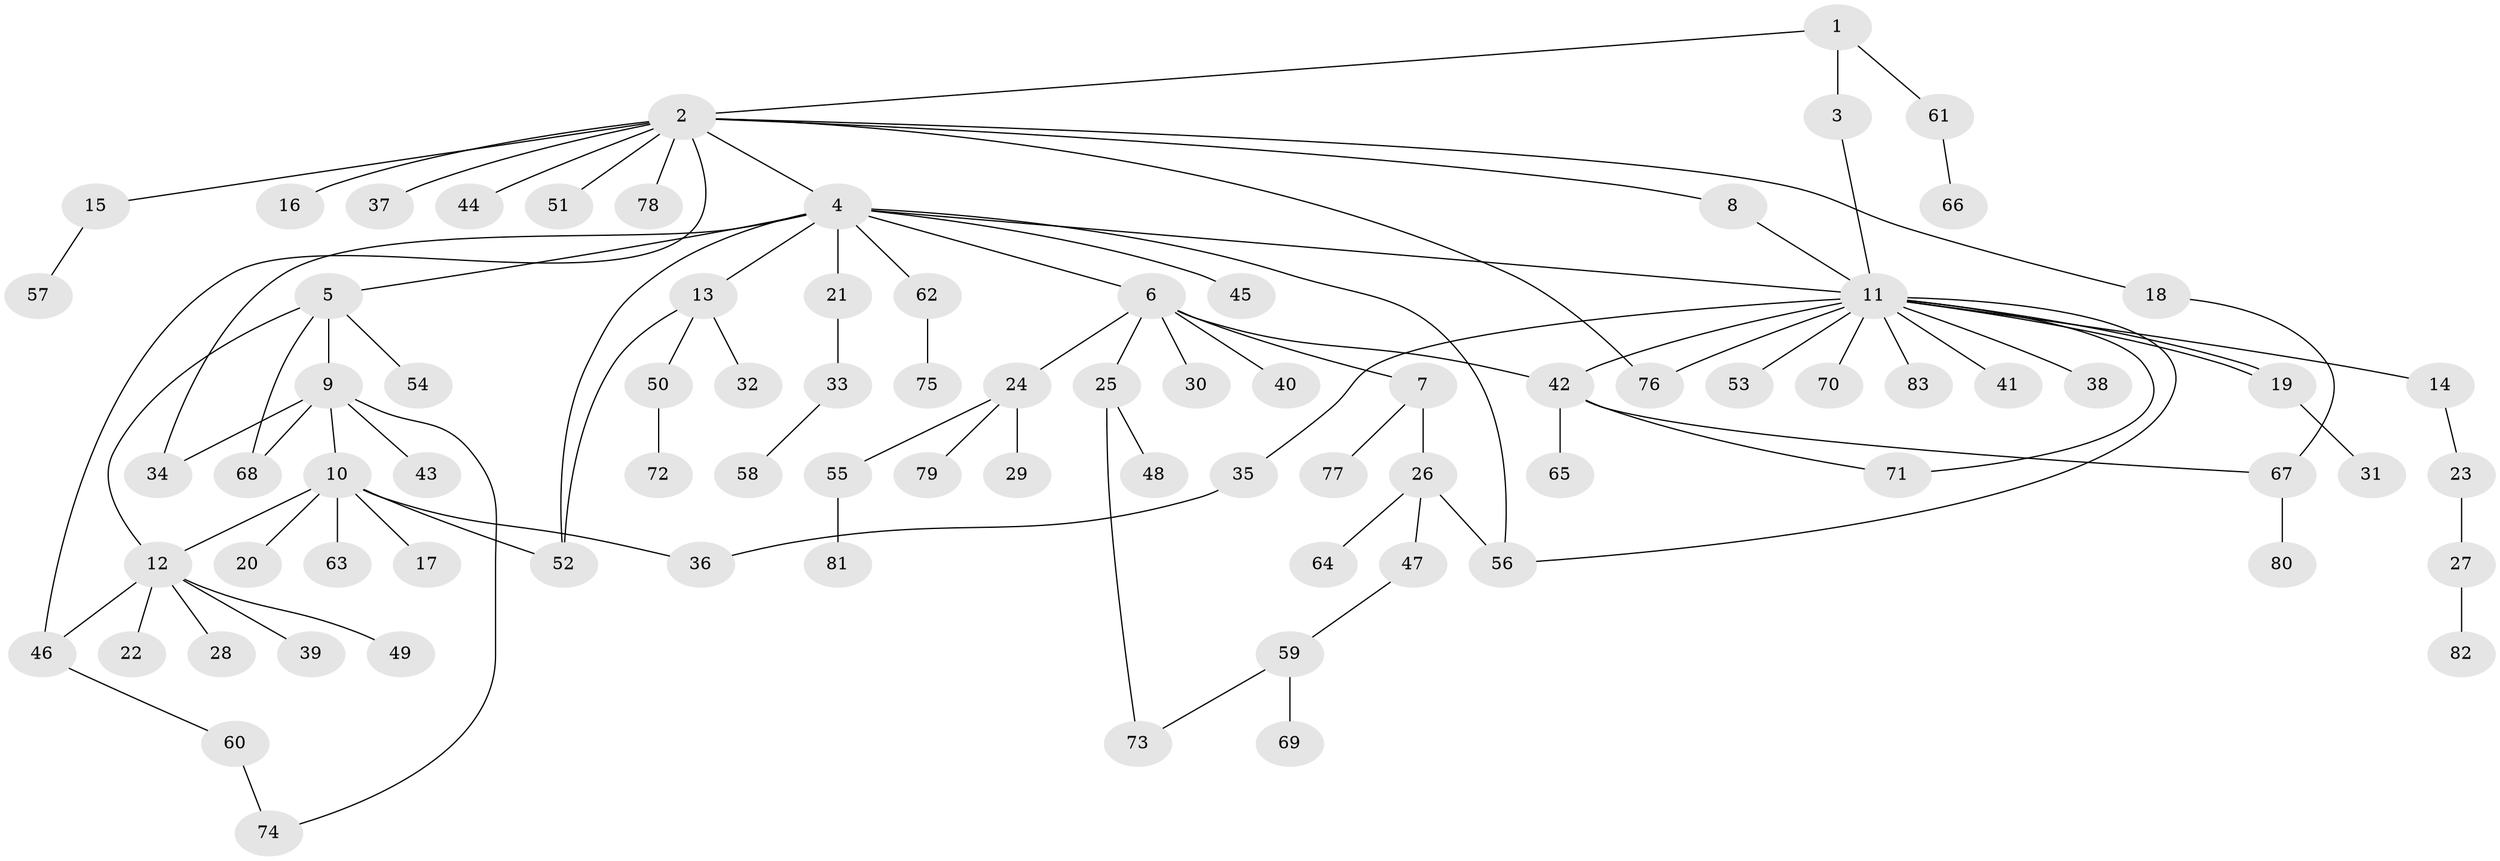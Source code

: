 // coarse degree distribution, {3: 0.09836065573770492, 12: 0.01639344262295082, 2: 0.2786885245901639, 16: 0.01639344262295082, 4: 0.03278688524590164, 5: 0.03278688524590164, 6: 0.01639344262295082, 15: 0.01639344262295082, 8: 0.01639344262295082, 1: 0.47540983606557374}
// Generated by graph-tools (version 1.1) at 2025/23/03/03/25 07:23:55]
// undirected, 83 vertices, 100 edges
graph export_dot {
graph [start="1"]
  node [color=gray90,style=filled];
  1;
  2;
  3;
  4;
  5;
  6;
  7;
  8;
  9;
  10;
  11;
  12;
  13;
  14;
  15;
  16;
  17;
  18;
  19;
  20;
  21;
  22;
  23;
  24;
  25;
  26;
  27;
  28;
  29;
  30;
  31;
  32;
  33;
  34;
  35;
  36;
  37;
  38;
  39;
  40;
  41;
  42;
  43;
  44;
  45;
  46;
  47;
  48;
  49;
  50;
  51;
  52;
  53;
  54;
  55;
  56;
  57;
  58;
  59;
  60;
  61;
  62;
  63;
  64;
  65;
  66;
  67;
  68;
  69;
  70;
  71;
  72;
  73;
  74;
  75;
  76;
  77;
  78;
  79;
  80;
  81;
  82;
  83;
  1 -- 2;
  1 -- 3;
  1 -- 61;
  2 -- 4;
  2 -- 8;
  2 -- 15;
  2 -- 16;
  2 -- 18;
  2 -- 37;
  2 -- 44;
  2 -- 46;
  2 -- 51;
  2 -- 76;
  2 -- 78;
  3 -- 11;
  4 -- 5;
  4 -- 6;
  4 -- 11;
  4 -- 13;
  4 -- 21;
  4 -- 34;
  4 -- 45;
  4 -- 52;
  4 -- 56;
  4 -- 62;
  5 -- 9;
  5 -- 12;
  5 -- 54;
  5 -- 68;
  6 -- 7;
  6 -- 24;
  6 -- 25;
  6 -- 30;
  6 -- 40;
  6 -- 42;
  7 -- 26;
  7 -- 77;
  8 -- 11;
  9 -- 10;
  9 -- 34;
  9 -- 43;
  9 -- 68;
  9 -- 74;
  10 -- 12;
  10 -- 17;
  10 -- 20;
  10 -- 36;
  10 -- 52;
  10 -- 63;
  11 -- 14;
  11 -- 19;
  11 -- 19;
  11 -- 35;
  11 -- 38;
  11 -- 41;
  11 -- 42;
  11 -- 53;
  11 -- 56;
  11 -- 70;
  11 -- 71;
  11 -- 76;
  11 -- 83;
  12 -- 22;
  12 -- 28;
  12 -- 39;
  12 -- 46;
  12 -- 49;
  13 -- 32;
  13 -- 50;
  13 -- 52;
  14 -- 23;
  15 -- 57;
  18 -- 67;
  19 -- 31;
  21 -- 33;
  23 -- 27;
  24 -- 29;
  24 -- 55;
  24 -- 79;
  25 -- 48;
  25 -- 73;
  26 -- 47;
  26 -- 56;
  26 -- 64;
  27 -- 82;
  33 -- 58;
  35 -- 36;
  42 -- 65;
  42 -- 67;
  42 -- 71;
  46 -- 60;
  47 -- 59;
  50 -- 72;
  55 -- 81;
  59 -- 69;
  59 -- 73;
  60 -- 74;
  61 -- 66;
  62 -- 75;
  67 -- 80;
}
